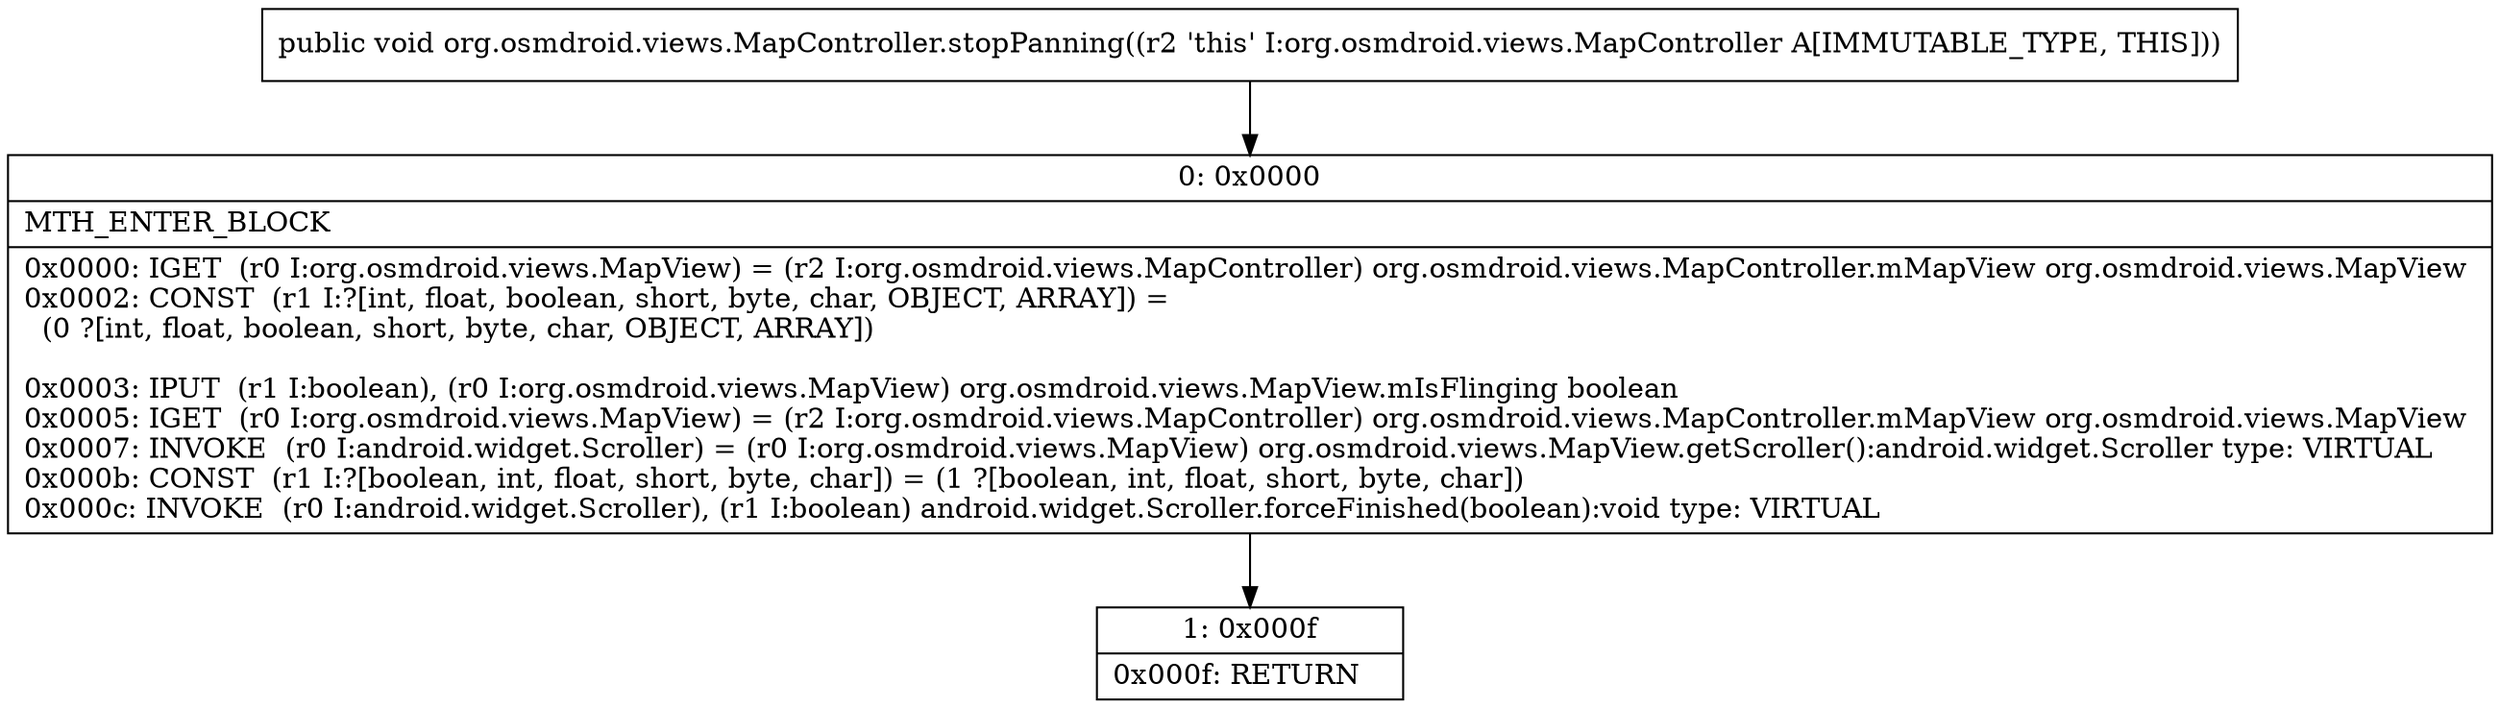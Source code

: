 digraph "CFG fororg.osmdroid.views.MapController.stopPanning()V" {
Node_0 [shape=record,label="{0\:\ 0x0000|MTH_ENTER_BLOCK\l|0x0000: IGET  (r0 I:org.osmdroid.views.MapView) = (r2 I:org.osmdroid.views.MapController) org.osmdroid.views.MapController.mMapView org.osmdroid.views.MapView \l0x0002: CONST  (r1 I:?[int, float, boolean, short, byte, char, OBJECT, ARRAY]) = \l  (0 ?[int, float, boolean, short, byte, char, OBJECT, ARRAY])\l \l0x0003: IPUT  (r1 I:boolean), (r0 I:org.osmdroid.views.MapView) org.osmdroid.views.MapView.mIsFlinging boolean \l0x0005: IGET  (r0 I:org.osmdroid.views.MapView) = (r2 I:org.osmdroid.views.MapController) org.osmdroid.views.MapController.mMapView org.osmdroid.views.MapView \l0x0007: INVOKE  (r0 I:android.widget.Scroller) = (r0 I:org.osmdroid.views.MapView) org.osmdroid.views.MapView.getScroller():android.widget.Scroller type: VIRTUAL \l0x000b: CONST  (r1 I:?[boolean, int, float, short, byte, char]) = (1 ?[boolean, int, float, short, byte, char]) \l0x000c: INVOKE  (r0 I:android.widget.Scroller), (r1 I:boolean) android.widget.Scroller.forceFinished(boolean):void type: VIRTUAL \l}"];
Node_1 [shape=record,label="{1\:\ 0x000f|0x000f: RETURN   \l}"];
MethodNode[shape=record,label="{public void org.osmdroid.views.MapController.stopPanning((r2 'this' I:org.osmdroid.views.MapController A[IMMUTABLE_TYPE, THIS])) }"];
MethodNode -> Node_0;
Node_0 -> Node_1;
}


